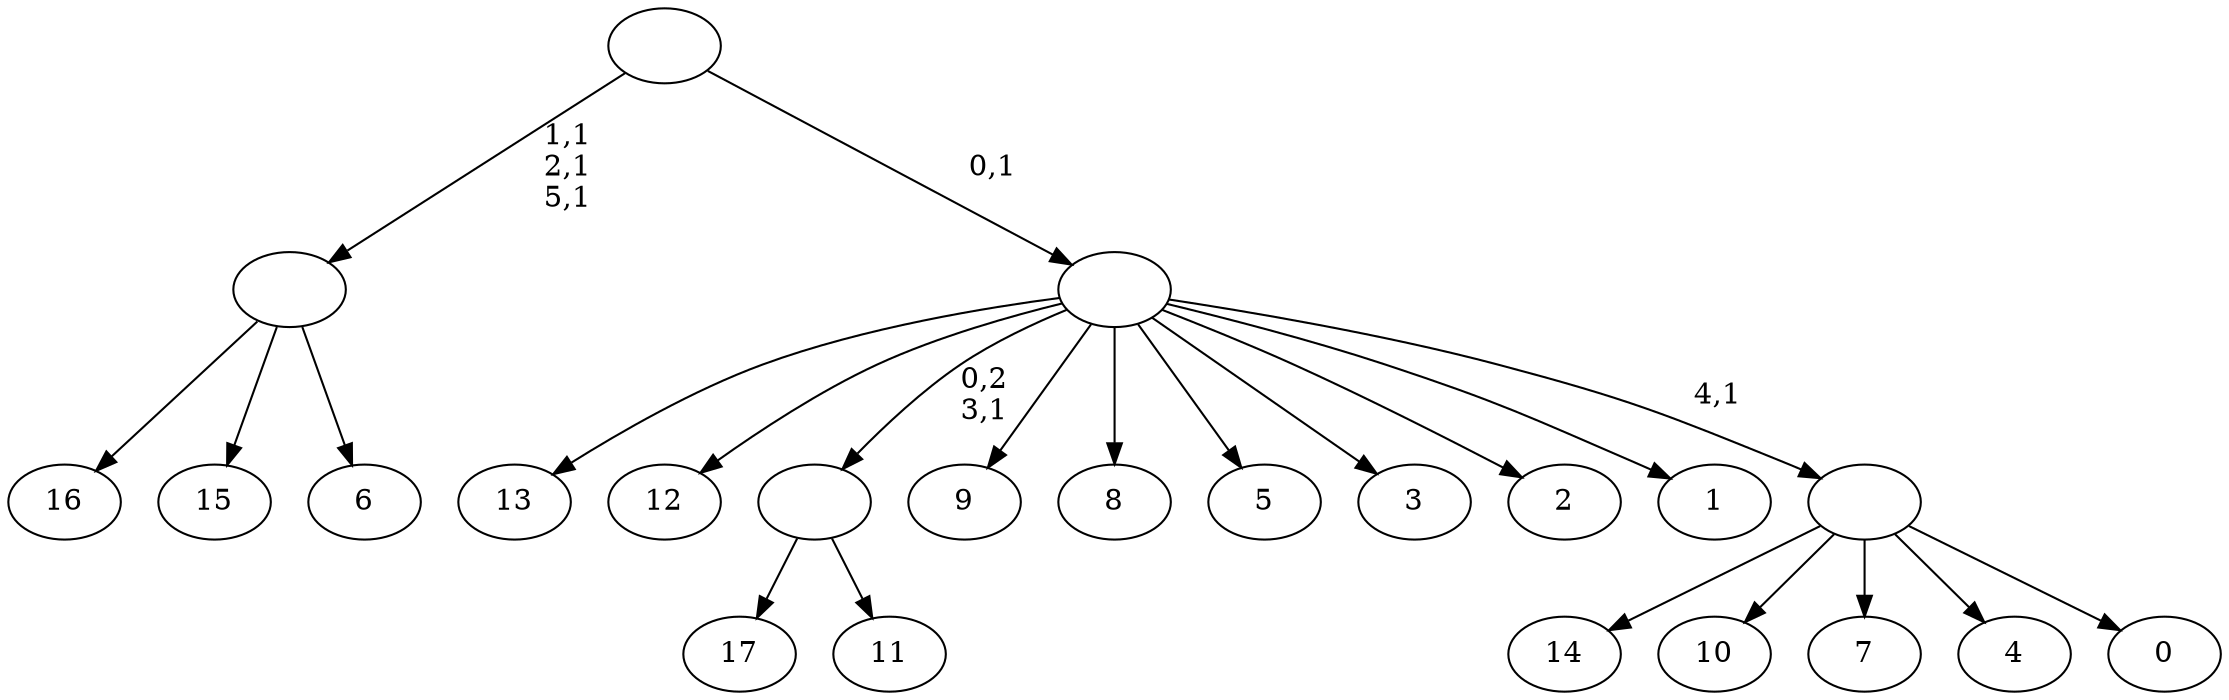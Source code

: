 digraph T {
	24 [label="17"]
	23 [label="16"]
	22 [label="15"]
	21 [label="14"]
	20 [label="13"]
	19 [label="12"]
	18 [label="11"]
	17 [label=""]
	16 [label="10"]
	15 [label="9"]
	14 [label="8"]
	13 [label="7"]
	12 [label="6"]
	11 [label=""]
	8 [label="5"]
	7 [label="4"]
	6 [label="3"]
	5 [label="2"]
	4 [label="1"]
	3 [label="0"]
	2 [label=""]
	1 [label=""]
	0 [label=""]
	17 -> 24 [label=""]
	17 -> 18 [label=""]
	11 -> 23 [label=""]
	11 -> 22 [label=""]
	11 -> 12 [label=""]
	2 -> 21 [label=""]
	2 -> 16 [label=""]
	2 -> 13 [label=""]
	2 -> 7 [label=""]
	2 -> 3 [label=""]
	1 -> 20 [label=""]
	1 -> 19 [label=""]
	1 -> 17 [label="0,2\n3,1"]
	1 -> 15 [label=""]
	1 -> 14 [label=""]
	1 -> 8 [label=""]
	1 -> 6 [label=""]
	1 -> 5 [label=""]
	1 -> 4 [label=""]
	1 -> 2 [label="4,1"]
	0 -> 11 [label="1,1\n2,1\n5,1"]
	0 -> 1 [label="0,1"]
}
